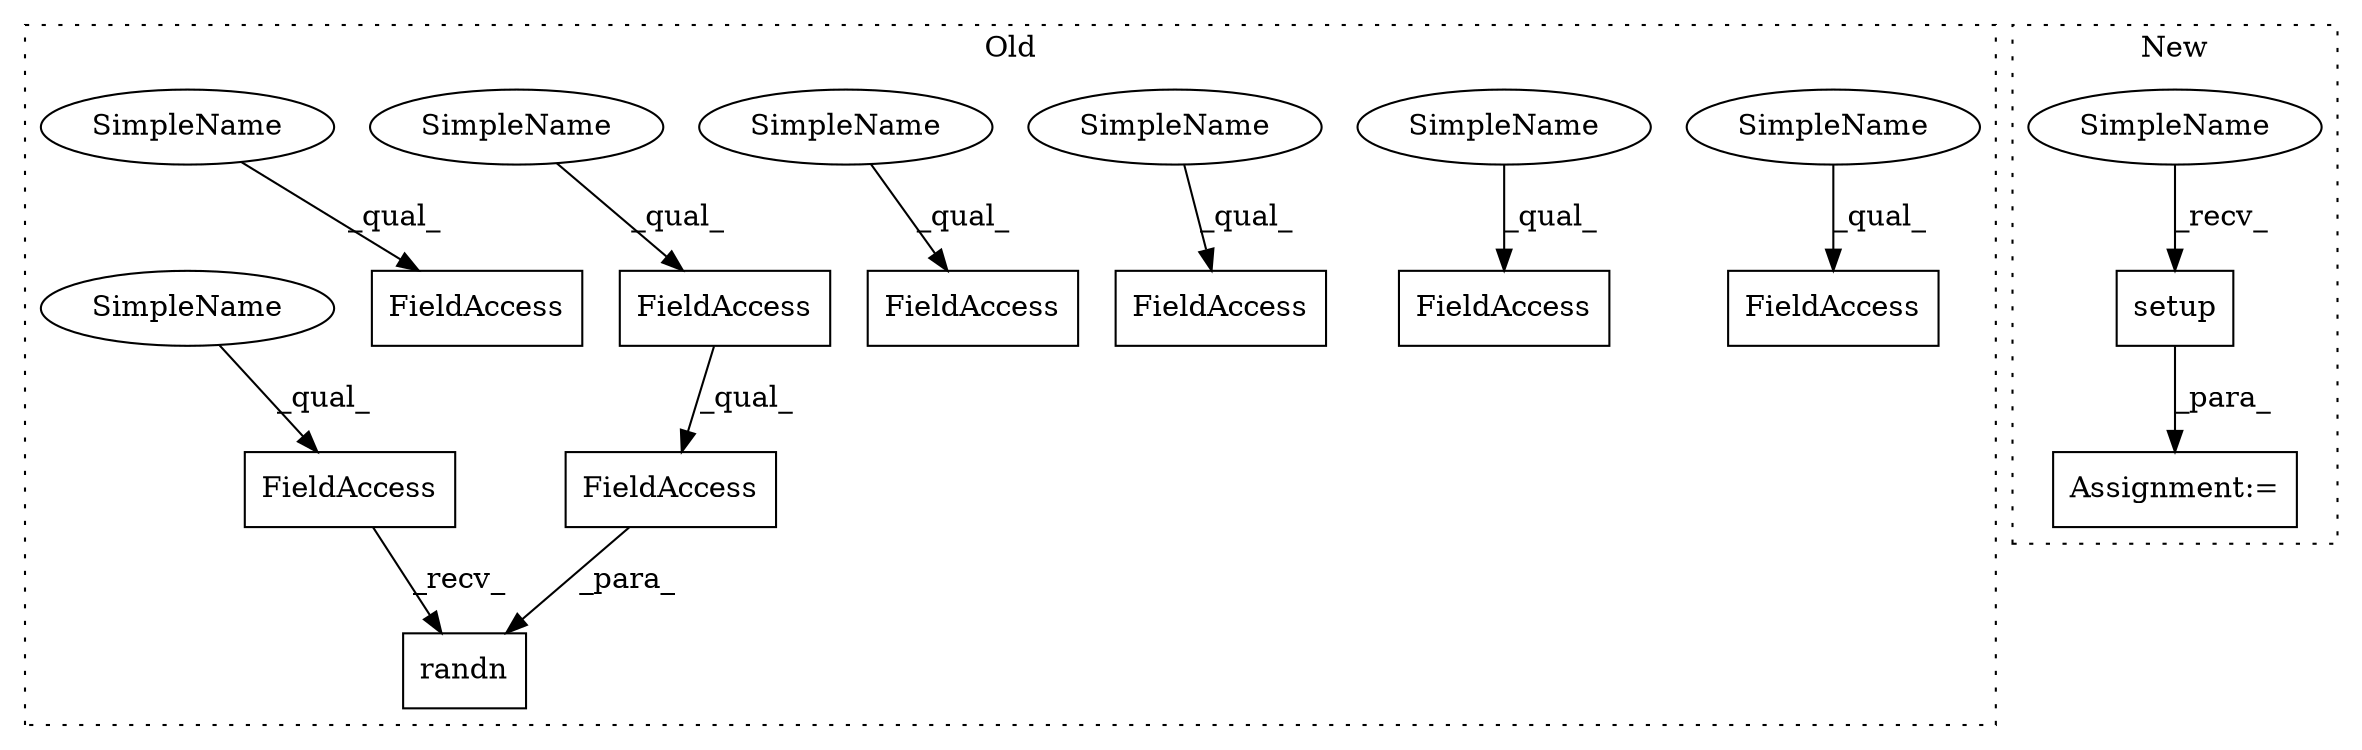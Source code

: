 digraph G {
subgraph cluster0 {
1 [label="randn" a="32" s="5678,5696" l="6,1" shape="box"];
3 [label="FieldAccess" a="22" s="5669" l="8" shape="box"];
4 [label="FieldAccess" a="22" s="5565" l="6" shape="box"];
6 [label="FieldAccess" a="22" s="5811" l="8" shape="box"];
7 [label="FieldAccess" a="22" s="5572" l="9" shape="box"];
8 [label="FieldAccess" a="22" s="5684" l="12" shape="box"];
9 [label="FieldAccess" a="22" s="5558" l="6" shape="box"];
10 [label="FieldAccess" a="22" s="5684" l="6" shape="box"];
11 [label="FieldAccess" a="22" s="5612" l="6" shape="box"];
12 [label="SimpleName" a="42" s="5811" l="4" shape="ellipse"];
13 [label="SimpleName" a="42" s="5572" l="4" shape="ellipse"];
14 [label="SimpleName" a="42" s="5565" l="4" shape="ellipse"];
15 [label="SimpleName" a="42" s="5612" l="4" shape="ellipse"];
16 [label="SimpleName" a="42" s="5684" l="4" shape="ellipse"];
17 [label="SimpleName" a="42" s="5558" l="4" shape="ellipse"];
18 [label="SimpleName" a="42" s="5669" l="4" shape="ellipse"];
label = "Old";
style="dotted";
}
subgraph cluster1 {
2 [label="setup" a="32" s="6206" l="7" shape="box"];
5 [label="Assignment:=" a="7" s="6199" l="2" shape="box"];
19 [label="SimpleName" a="42" s="6201" l="4" shape="ellipse"];
label = "New";
style="dotted";
}
2 -> 5 [label="_para_"];
3 -> 1 [label="_recv_"];
8 -> 1 [label="_para_"];
10 -> 8 [label="_qual_"];
12 -> 6 [label="_qual_"];
13 -> 7 [label="_qual_"];
14 -> 4 [label="_qual_"];
15 -> 11 [label="_qual_"];
16 -> 10 [label="_qual_"];
17 -> 9 [label="_qual_"];
18 -> 3 [label="_qual_"];
19 -> 2 [label="_recv_"];
}